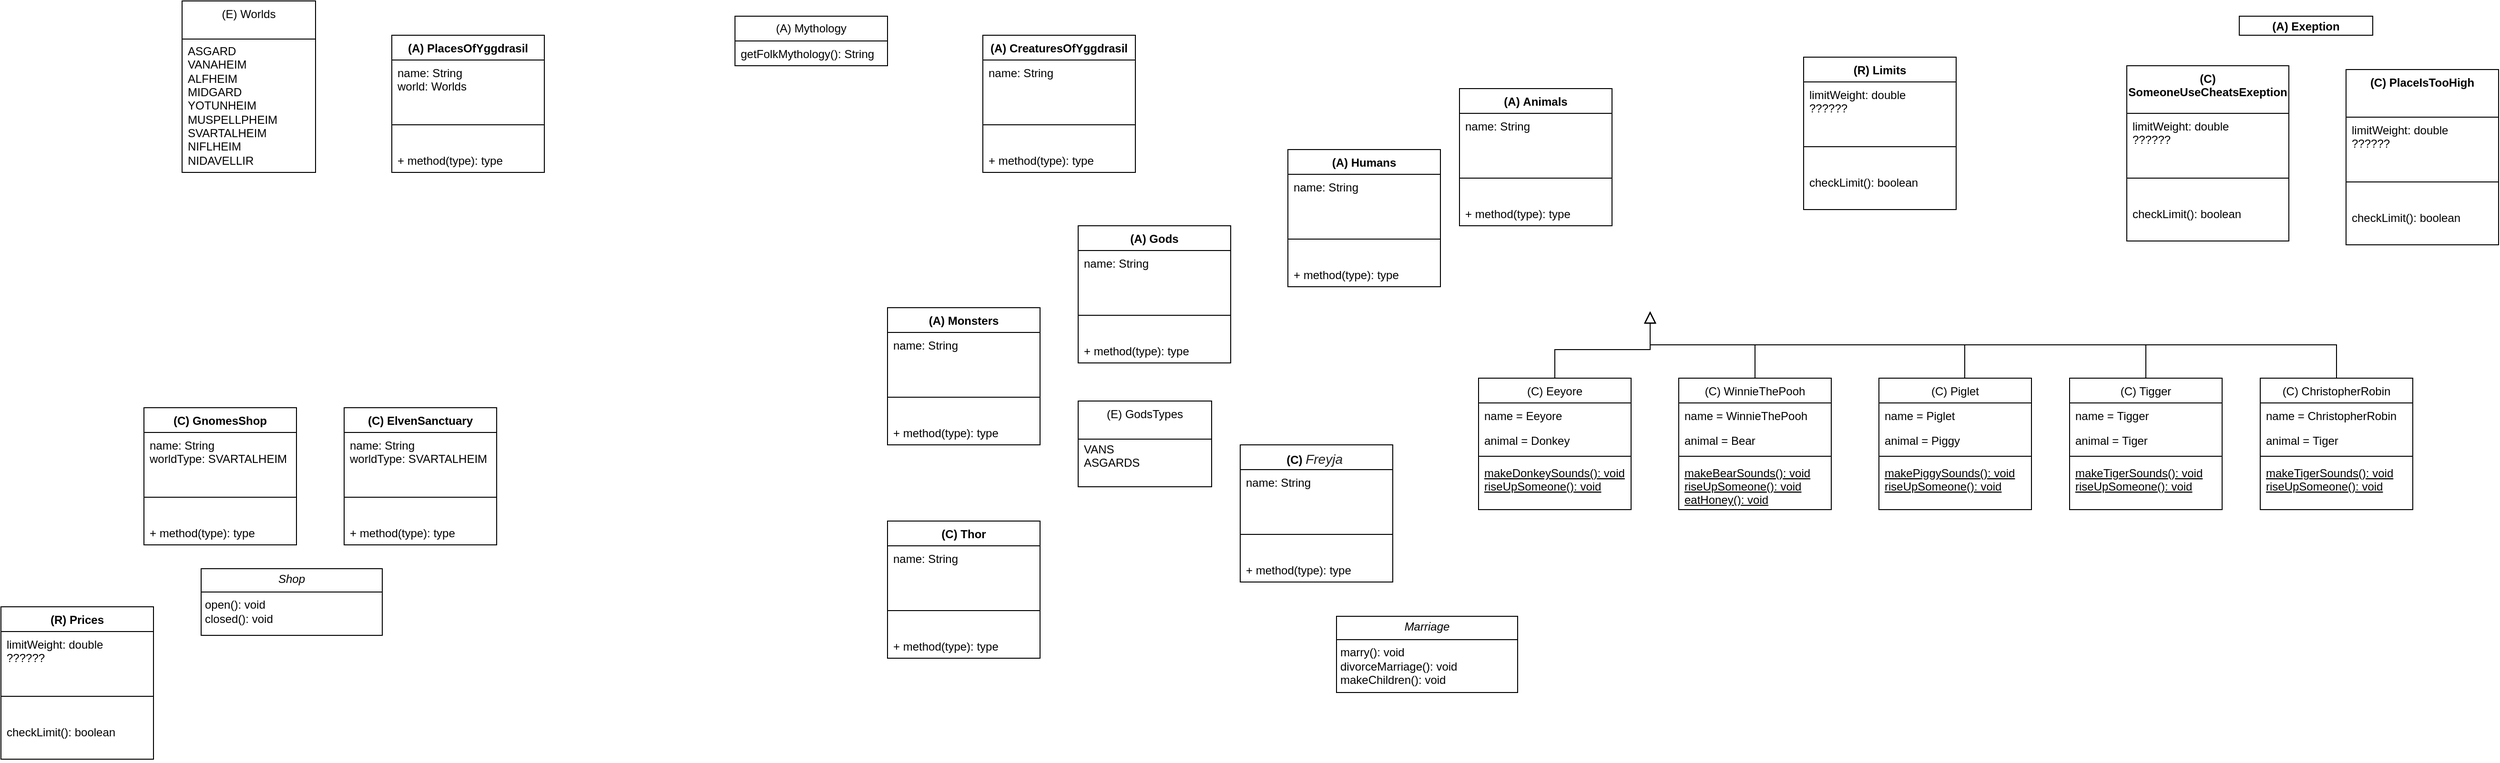 <mxfile version="24.8.6">
  <diagram id="C5RBs43oDa-KdzZeNtuy" name="Page-1">
    <mxGraphModel dx="1408" dy="355" grid="1" gridSize="10" guides="1" tooltips="1" connect="1" arrows="1" fold="1" page="1" pageScale="1" pageWidth="827" pageHeight="1169" math="0" shadow="0">
      <root>
        <mxCell id="WIyWlLk6GJQsqaUBKTNV-0" />
        <mxCell id="WIyWlLk6GJQsqaUBKTNV-1" parent="WIyWlLk6GJQsqaUBKTNV-0" />
        <mxCell id="PxisYRnI5uWTKZ2TiYRw-9" value="(А) Mythology" style="swimlane;fontStyle=0;childLayout=stackLayout;horizontal=1;startSize=26;fillColor=none;horizontalStack=0;resizeParent=1;resizeParentMax=0;resizeLast=0;collapsible=1;marginBottom=0;whiteSpace=wrap;html=1;" parent="WIyWlLk6GJQsqaUBKTNV-1" vertex="1">
          <mxGeometry x="420" y="30" width="160" height="52" as="geometry" />
        </mxCell>
        <mxCell id="PxisYRnI5uWTKZ2TiYRw-10" value="getFolkMythology(): String" style="text;strokeColor=none;fillColor=none;align=left;verticalAlign=top;spacingLeft=4;spacingRight=4;overflow=hidden;rotatable=0;points=[[0,0.5],[1,0.5]];portConstraint=eastwest;whiteSpace=wrap;html=1;" parent="PxisYRnI5uWTKZ2TiYRw-9" vertex="1">
          <mxGeometry y="26" width="160" height="26" as="geometry" />
        </mxCell>
        <mxCell id="PxisYRnI5uWTKZ2TiYRw-13" value="(А) PlacesOfYggdrasil" style="swimlane;fontStyle=1;align=center;verticalAlign=top;childLayout=stackLayout;horizontal=1;startSize=26;horizontalStack=0;resizeParent=1;resizeParentMax=0;resizeLast=0;collapsible=1;marginBottom=0;whiteSpace=wrap;html=1;" parent="WIyWlLk6GJQsqaUBKTNV-1" vertex="1">
          <mxGeometry x="60" y="50" width="160" height="144" as="geometry" />
        </mxCell>
        <mxCell id="PxisYRnI5uWTKZ2TiYRw-14" value="name: String&lt;div&gt;world: Worlds&lt;/div&gt;" style="text;strokeColor=none;fillColor=none;align=left;verticalAlign=top;spacingLeft=4;spacingRight=4;overflow=hidden;rotatable=0;points=[[0,0.5],[1,0.5]];portConstraint=eastwest;whiteSpace=wrap;html=1;" parent="PxisYRnI5uWTKZ2TiYRw-13" vertex="1">
          <mxGeometry y="26" width="160" height="44" as="geometry" />
        </mxCell>
        <mxCell id="PxisYRnI5uWTKZ2TiYRw-15" value="" style="line;strokeWidth=1;fillColor=none;align=left;verticalAlign=middle;spacingTop=-1;spacingLeft=3;spacingRight=3;rotatable=0;labelPosition=right;points=[];portConstraint=eastwest;strokeColor=inherit;" parent="PxisYRnI5uWTKZ2TiYRw-13" vertex="1">
          <mxGeometry y="70" width="160" height="48" as="geometry" />
        </mxCell>
        <mxCell id="PxisYRnI5uWTKZ2TiYRw-16" value="+ method(type): type" style="text;strokeColor=none;fillColor=none;align=left;verticalAlign=top;spacingLeft=4;spacingRight=4;overflow=hidden;rotatable=0;points=[[0,0.5],[1,0.5]];portConstraint=eastwest;whiteSpace=wrap;html=1;" parent="PxisYRnI5uWTKZ2TiYRw-13" vertex="1">
          <mxGeometry y="118" width="160" height="26" as="geometry" />
        </mxCell>
        <mxCell id="PxisYRnI5uWTKZ2TiYRw-17" value="(А) CreaturesOfYggdrasil" style="swimlane;fontStyle=1;align=center;verticalAlign=top;childLayout=stackLayout;horizontal=1;startSize=26;horizontalStack=0;resizeParent=1;resizeParentMax=0;resizeLast=0;collapsible=1;marginBottom=0;whiteSpace=wrap;html=1;" parent="WIyWlLk6GJQsqaUBKTNV-1" vertex="1">
          <mxGeometry x="680" y="50" width="160" height="144" as="geometry" />
        </mxCell>
        <mxCell id="PxisYRnI5uWTKZ2TiYRw-18" value="name: String&lt;div&gt;&lt;br&gt;&lt;/div&gt;" style="text;strokeColor=none;fillColor=none;align=left;verticalAlign=top;spacingLeft=4;spacingRight=4;overflow=hidden;rotatable=0;points=[[0,0.5],[1,0.5]];portConstraint=eastwest;whiteSpace=wrap;html=1;" parent="PxisYRnI5uWTKZ2TiYRw-17" vertex="1">
          <mxGeometry y="26" width="160" height="44" as="geometry" />
        </mxCell>
        <mxCell id="PxisYRnI5uWTKZ2TiYRw-19" value="" style="line;strokeWidth=1;fillColor=none;align=left;verticalAlign=middle;spacingTop=-1;spacingLeft=3;spacingRight=3;rotatable=0;labelPosition=right;points=[];portConstraint=eastwest;strokeColor=inherit;" parent="PxisYRnI5uWTKZ2TiYRw-17" vertex="1">
          <mxGeometry y="70" width="160" height="48" as="geometry" />
        </mxCell>
        <mxCell id="PxisYRnI5uWTKZ2TiYRw-20" value="+ method(type): type" style="text;strokeColor=none;fillColor=none;align=left;verticalAlign=top;spacingLeft=4;spacingRight=4;overflow=hidden;rotatable=0;points=[[0,0.5],[1,0.5]];portConstraint=eastwest;whiteSpace=wrap;html=1;" parent="PxisYRnI5uWTKZ2TiYRw-17" vertex="1">
          <mxGeometry y="118" width="160" height="26" as="geometry" />
        </mxCell>
        <mxCell id="PxisYRnI5uWTKZ2TiYRw-21" value="(А) Humans" style="swimlane;fontStyle=1;align=center;verticalAlign=top;childLayout=stackLayout;horizontal=1;startSize=26;horizontalStack=0;resizeParent=1;resizeParentMax=0;resizeLast=0;collapsible=1;marginBottom=0;whiteSpace=wrap;html=1;" parent="WIyWlLk6GJQsqaUBKTNV-1" vertex="1">
          <mxGeometry x="1000" y="170" width="160" height="144" as="geometry" />
        </mxCell>
        <mxCell id="PxisYRnI5uWTKZ2TiYRw-22" value="name: String&lt;div&gt;&lt;br&gt;&lt;/div&gt;" style="text;strokeColor=none;fillColor=none;align=left;verticalAlign=top;spacingLeft=4;spacingRight=4;overflow=hidden;rotatable=0;points=[[0,0.5],[1,0.5]];portConstraint=eastwest;whiteSpace=wrap;html=1;" parent="PxisYRnI5uWTKZ2TiYRw-21" vertex="1">
          <mxGeometry y="26" width="160" height="44" as="geometry" />
        </mxCell>
        <mxCell id="PxisYRnI5uWTKZ2TiYRw-23" value="" style="line;strokeWidth=1;fillColor=none;align=left;verticalAlign=middle;spacingTop=-1;spacingLeft=3;spacingRight=3;rotatable=0;labelPosition=right;points=[];portConstraint=eastwest;strokeColor=inherit;" parent="PxisYRnI5uWTKZ2TiYRw-21" vertex="1">
          <mxGeometry y="70" width="160" height="48" as="geometry" />
        </mxCell>
        <mxCell id="PxisYRnI5uWTKZ2TiYRw-24" value="+ method(type): type" style="text;strokeColor=none;fillColor=none;align=left;verticalAlign=top;spacingLeft=4;spacingRight=4;overflow=hidden;rotatable=0;points=[[0,0.5],[1,0.5]];portConstraint=eastwest;whiteSpace=wrap;html=1;" parent="PxisYRnI5uWTKZ2TiYRw-21" vertex="1">
          <mxGeometry y="118" width="160" height="26" as="geometry" />
        </mxCell>
        <mxCell id="PxisYRnI5uWTKZ2TiYRw-25" value="(А) Gods" style="swimlane;fontStyle=1;align=center;verticalAlign=top;childLayout=stackLayout;horizontal=1;startSize=26;horizontalStack=0;resizeParent=1;resizeParentMax=0;resizeLast=0;collapsible=1;marginBottom=0;whiteSpace=wrap;html=1;" parent="WIyWlLk6GJQsqaUBKTNV-1" vertex="1">
          <mxGeometry x="780" y="250" width="160" height="144" as="geometry" />
        </mxCell>
        <mxCell id="PxisYRnI5uWTKZ2TiYRw-26" value="name: String&lt;div&gt;&lt;br&gt;&lt;/div&gt;" style="text;strokeColor=none;fillColor=none;align=left;verticalAlign=top;spacingLeft=4;spacingRight=4;overflow=hidden;rotatable=0;points=[[0,0.5],[1,0.5]];portConstraint=eastwest;whiteSpace=wrap;html=1;" parent="PxisYRnI5uWTKZ2TiYRw-25" vertex="1">
          <mxGeometry y="26" width="160" height="44" as="geometry" />
        </mxCell>
        <mxCell id="PxisYRnI5uWTKZ2TiYRw-27" value="" style="line;strokeWidth=1;fillColor=none;align=left;verticalAlign=middle;spacingTop=-1;spacingLeft=3;spacingRight=3;rotatable=0;labelPosition=right;points=[];portConstraint=eastwest;strokeColor=inherit;" parent="PxisYRnI5uWTKZ2TiYRw-25" vertex="1">
          <mxGeometry y="70" width="160" height="48" as="geometry" />
        </mxCell>
        <mxCell id="PxisYRnI5uWTKZ2TiYRw-28" value="+ method(type): type" style="text;strokeColor=none;fillColor=none;align=left;verticalAlign=top;spacingLeft=4;spacingRight=4;overflow=hidden;rotatable=0;points=[[0,0.5],[1,0.5]];portConstraint=eastwest;whiteSpace=wrap;html=1;" parent="PxisYRnI5uWTKZ2TiYRw-25" vertex="1">
          <mxGeometry y="118" width="160" height="26" as="geometry" />
        </mxCell>
        <mxCell id="PxisYRnI5uWTKZ2TiYRw-29" value="(А) Monsters" style="swimlane;fontStyle=1;align=center;verticalAlign=top;childLayout=stackLayout;horizontal=1;startSize=26;horizontalStack=0;resizeParent=1;resizeParentMax=0;resizeLast=0;collapsible=1;marginBottom=0;whiteSpace=wrap;html=1;" parent="WIyWlLk6GJQsqaUBKTNV-1" vertex="1">
          <mxGeometry x="580" y="336" width="160" height="144" as="geometry" />
        </mxCell>
        <mxCell id="PxisYRnI5uWTKZ2TiYRw-30" value="name: String&lt;div&gt;&lt;br&gt;&lt;/div&gt;" style="text;strokeColor=none;fillColor=none;align=left;verticalAlign=top;spacingLeft=4;spacingRight=4;overflow=hidden;rotatable=0;points=[[0,0.5],[1,0.5]];portConstraint=eastwest;whiteSpace=wrap;html=1;" parent="PxisYRnI5uWTKZ2TiYRw-29" vertex="1">
          <mxGeometry y="26" width="160" height="44" as="geometry" />
        </mxCell>
        <mxCell id="PxisYRnI5uWTKZ2TiYRw-31" value="" style="line;strokeWidth=1;fillColor=none;align=left;verticalAlign=middle;spacingTop=-1;spacingLeft=3;spacingRight=3;rotatable=0;labelPosition=right;points=[];portConstraint=eastwest;strokeColor=inherit;" parent="PxisYRnI5uWTKZ2TiYRw-29" vertex="1">
          <mxGeometry y="70" width="160" height="48" as="geometry" />
        </mxCell>
        <mxCell id="PxisYRnI5uWTKZ2TiYRw-32" value="+ method(type): type" style="text;strokeColor=none;fillColor=none;align=left;verticalAlign=top;spacingLeft=4;spacingRight=4;overflow=hidden;rotatable=0;points=[[0,0.5],[1,0.5]];portConstraint=eastwest;whiteSpace=wrap;html=1;" parent="PxisYRnI5uWTKZ2TiYRw-29" vertex="1">
          <mxGeometry y="118" width="160" height="26" as="geometry" />
        </mxCell>
        <mxCell id="PxisYRnI5uWTKZ2TiYRw-38" value="(C) Eeyore" style="swimlane;fontStyle=0;align=center;verticalAlign=top;childLayout=stackLayout;horizontal=1;startSize=26;horizontalStack=0;resizeParent=1;resizeLast=0;collapsible=1;marginBottom=0;rounded=0;shadow=0;strokeWidth=1;" parent="WIyWlLk6GJQsqaUBKTNV-1" vertex="1">
          <mxGeometry x="1200" y="410" width="160" height="138" as="geometry">
            <mxRectangle x="130" y="380" width="160" height="26" as="alternateBounds" />
          </mxGeometry>
        </mxCell>
        <mxCell id="PxisYRnI5uWTKZ2TiYRw-39" value="name = Eeyore" style="text;align=left;verticalAlign=top;spacingLeft=4;spacingRight=4;overflow=hidden;rotatable=0;points=[[0,0.5],[1,0.5]];portConstraint=eastwest;" parent="PxisYRnI5uWTKZ2TiYRw-38" vertex="1">
          <mxGeometry y="26" width="160" height="26" as="geometry" />
        </mxCell>
        <mxCell id="PxisYRnI5uWTKZ2TiYRw-40" value="animal = Donkey" style="text;align=left;verticalAlign=top;spacingLeft=4;spacingRight=4;overflow=hidden;rotatable=0;points=[[0,0.5],[1,0.5]];portConstraint=eastwest;rounded=0;shadow=0;html=0;" parent="PxisYRnI5uWTKZ2TiYRw-38" vertex="1">
          <mxGeometry y="52" width="160" height="26" as="geometry" />
        </mxCell>
        <mxCell id="PxisYRnI5uWTKZ2TiYRw-41" value="" style="line;html=1;strokeWidth=1;align=left;verticalAlign=middle;spacingTop=-1;spacingLeft=3;spacingRight=3;rotatable=0;labelPosition=right;points=[];portConstraint=eastwest;" parent="PxisYRnI5uWTKZ2TiYRw-38" vertex="1">
          <mxGeometry y="78" width="160" height="8" as="geometry" />
        </mxCell>
        <mxCell id="PxisYRnI5uWTKZ2TiYRw-42" value="makeDonkeySounds(): void&#xa;riseUpSomeone(): void" style="text;align=left;verticalAlign=top;spacingLeft=4;spacingRight=4;overflow=hidden;rotatable=0;points=[[0,0.5],[1,0.5]];portConstraint=eastwest;fontStyle=4" parent="PxisYRnI5uWTKZ2TiYRw-38" vertex="1">
          <mxGeometry y="86" width="160" height="44" as="geometry" />
        </mxCell>
        <mxCell id="PxisYRnI5uWTKZ2TiYRw-43" value="" style="endArrow=block;endSize=10;endFill=0;shadow=0;strokeWidth=1;rounded=0;curved=0;edgeStyle=elbowEdgeStyle;elbow=vertical;" parent="WIyWlLk6GJQsqaUBKTNV-1" source="PxisYRnI5uWTKZ2TiYRw-38" edge="1">
          <mxGeometry width="160" relative="1" as="geometry">
            <mxPoint x="1280" y="253" as="sourcePoint" />
            <mxPoint x="1380" y="340" as="targetPoint" />
            <Array as="points">
              <mxPoint x="1280" y="380" />
            </Array>
          </mxGeometry>
        </mxCell>
        <mxCell id="PxisYRnI5uWTKZ2TiYRw-44" value="" style="endArrow=block;endSize=10;endFill=0;shadow=0;strokeWidth=1;rounded=0;curved=0;edgeStyle=elbowEdgeStyle;elbow=vertical;" parent="WIyWlLk6GJQsqaUBKTNV-1" edge="1">
          <mxGeometry width="160" relative="1" as="geometry">
            <mxPoint x="1490" y="410" as="sourcePoint" />
            <mxPoint x="1380" y="340" as="targetPoint" />
            <Array as="points">
              <mxPoint x="1550" y="375" />
            </Array>
          </mxGeometry>
        </mxCell>
        <mxCell id="PxisYRnI5uWTKZ2TiYRw-45" value="(C) WinnieThePooh" style="swimlane;fontStyle=0;align=center;verticalAlign=top;childLayout=stackLayout;horizontal=1;startSize=26;horizontalStack=0;resizeParent=1;resizeLast=0;collapsible=1;marginBottom=0;rounded=0;shadow=0;strokeWidth=1;" parent="WIyWlLk6GJQsqaUBKTNV-1" vertex="1">
          <mxGeometry x="1410" y="410" width="160" height="138" as="geometry">
            <mxRectangle x="130" y="380" width="160" height="26" as="alternateBounds" />
          </mxGeometry>
        </mxCell>
        <mxCell id="PxisYRnI5uWTKZ2TiYRw-46" value="name = WinnieThePooh" style="text;align=left;verticalAlign=top;spacingLeft=4;spacingRight=4;overflow=hidden;rotatable=0;points=[[0,0.5],[1,0.5]];portConstraint=eastwest;" parent="PxisYRnI5uWTKZ2TiYRw-45" vertex="1">
          <mxGeometry y="26" width="160" height="26" as="geometry" />
        </mxCell>
        <mxCell id="PxisYRnI5uWTKZ2TiYRw-47" value="animal = Bear" style="text;align=left;verticalAlign=top;spacingLeft=4;spacingRight=4;overflow=hidden;rotatable=0;points=[[0,0.5],[1,0.5]];portConstraint=eastwest;rounded=0;shadow=0;html=0;" parent="PxisYRnI5uWTKZ2TiYRw-45" vertex="1">
          <mxGeometry y="52" width="160" height="26" as="geometry" />
        </mxCell>
        <mxCell id="PxisYRnI5uWTKZ2TiYRw-48" value="" style="line;html=1;strokeWidth=1;align=left;verticalAlign=middle;spacingTop=-1;spacingLeft=3;spacingRight=3;rotatable=0;labelPosition=right;points=[];portConstraint=eastwest;" parent="PxisYRnI5uWTKZ2TiYRw-45" vertex="1">
          <mxGeometry y="78" width="160" height="8" as="geometry" />
        </mxCell>
        <mxCell id="PxisYRnI5uWTKZ2TiYRw-49" value="makeBearSounds(): void&#xa;riseUpSomeone(): void&#xa;eatHoney(): void" style="text;align=left;verticalAlign=top;spacingLeft=4;spacingRight=4;overflow=hidden;rotatable=0;points=[[0,0.5],[1,0.5]];portConstraint=eastwest;fontStyle=4" parent="PxisYRnI5uWTKZ2TiYRw-45" vertex="1">
          <mxGeometry y="86" width="160" height="44" as="geometry" />
        </mxCell>
        <mxCell id="PxisYRnI5uWTKZ2TiYRw-50" value="(C) Piglet" style="swimlane;fontStyle=0;align=center;verticalAlign=top;childLayout=stackLayout;horizontal=1;startSize=26;horizontalStack=0;resizeParent=1;resizeLast=0;collapsible=1;marginBottom=0;rounded=0;shadow=0;strokeWidth=1;" parent="WIyWlLk6GJQsqaUBKTNV-1" vertex="1">
          <mxGeometry x="1620" y="410" width="160" height="138" as="geometry">
            <mxRectangle x="130" y="380" width="160" height="26" as="alternateBounds" />
          </mxGeometry>
        </mxCell>
        <mxCell id="PxisYRnI5uWTKZ2TiYRw-51" value="name = Piglet" style="text;align=left;verticalAlign=top;spacingLeft=4;spacingRight=4;overflow=hidden;rotatable=0;points=[[0,0.5],[1,0.5]];portConstraint=eastwest;" parent="PxisYRnI5uWTKZ2TiYRw-50" vertex="1">
          <mxGeometry y="26" width="160" height="26" as="geometry" />
        </mxCell>
        <mxCell id="PxisYRnI5uWTKZ2TiYRw-52" value="animal = Piggy" style="text;align=left;verticalAlign=top;spacingLeft=4;spacingRight=4;overflow=hidden;rotatable=0;points=[[0,0.5],[1,0.5]];portConstraint=eastwest;rounded=0;shadow=0;html=0;" parent="PxisYRnI5uWTKZ2TiYRw-50" vertex="1">
          <mxGeometry y="52" width="160" height="26" as="geometry" />
        </mxCell>
        <mxCell id="PxisYRnI5uWTKZ2TiYRw-53" value="" style="line;html=1;strokeWidth=1;align=left;verticalAlign=middle;spacingTop=-1;spacingLeft=3;spacingRight=3;rotatable=0;labelPosition=right;points=[];portConstraint=eastwest;" parent="PxisYRnI5uWTKZ2TiYRw-50" vertex="1">
          <mxGeometry y="78" width="160" height="8" as="geometry" />
        </mxCell>
        <mxCell id="PxisYRnI5uWTKZ2TiYRw-54" value="makePiggySounds(): void&#xa;riseUpSomeone(): void&#xa;" style="text;align=left;verticalAlign=top;spacingLeft=4;spacingRight=4;overflow=hidden;rotatable=0;points=[[0,0.5],[1,0.5]];portConstraint=eastwest;fontStyle=4" parent="PxisYRnI5uWTKZ2TiYRw-50" vertex="1">
          <mxGeometry y="86" width="160" height="44" as="geometry" />
        </mxCell>
        <mxCell id="PxisYRnI5uWTKZ2TiYRw-55" value="" style="endArrow=block;endSize=10;endFill=0;shadow=0;strokeWidth=1;rounded=0;curved=0;edgeStyle=elbowEdgeStyle;elbow=vertical;" parent="WIyWlLk6GJQsqaUBKTNV-1" edge="1">
          <mxGeometry width="160" relative="1" as="geometry">
            <mxPoint x="1710" y="410" as="sourcePoint" />
            <mxPoint x="1380" y="340" as="targetPoint" />
            <Array as="points">
              <mxPoint x="1480" y="375" />
            </Array>
          </mxGeometry>
        </mxCell>
        <mxCell id="PxisYRnI5uWTKZ2TiYRw-56" value="(C) Tigger" style="swimlane;fontStyle=0;align=center;verticalAlign=top;childLayout=stackLayout;horizontal=1;startSize=26;horizontalStack=0;resizeParent=1;resizeLast=0;collapsible=1;marginBottom=0;rounded=0;shadow=0;strokeWidth=1;" parent="WIyWlLk6GJQsqaUBKTNV-1" vertex="1">
          <mxGeometry x="1820" y="410" width="160" height="138" as="geometry">
            <mxRectangle x="130" y="380" width="160" height="26" as="alternateBounds" />
          </mxGeometry>
        </mxCell>
        <mxCell id="PxisYRnI5uWTKZ2TiYRw-57" value="name = Tigger" style="text;align=left;verticalAlign=top;spacingLeft=4;spacingRight=4;overflow=hidden;rotatable=0;points=[[0,0.5],[1,0.5]];portConstraint=eastwest;" parent="PxisYRnI5uWTKZ2TiYRw-56" vertex="1">
          <mxGeometry y="26" width="160" height="26" as="geometry" />
        </mxCell>
        <mxCell id="PxisYRnI5uWTKZ2TiYRw-58" value="animal = Tiger" style="text;align=left;verticalAlign=top;spacingLeft=4;spacingRight=4;overflow=hidden;rotatable=0;points=[[0,0.5],[1,0.5]];portConstraint=eastwest;rounded=0;shadow=0;html=0;" parent="PxisYRnI5uWTKZ2TiYRw-56" vertex="1">
          <mxGeometry y="52" width="160" height="26" as="geometry" />
        </mxCell>
        <mxCell id="PxisYRnI5uWTKZ2TiYRw-59" value="" style="line;html=1;strokeWidth=1;align=left;verticalAlign=middle;spacingTop=-1;spacingLeft=3;spacingRight=3;rotatable=0;labelPosition=right;points=[];portConstraint=eastwest;" parent="PxisYRnI5uWTKZ2TiYRw-56" vertex="1">
          <mxGeometry y="78" width="160" height="8" as="geometry" />
        </mxCell>
        <mxCell id="PxisYRnI5uWTKZ2TiYRw-60" value="makeTigerSounds(): void&#xa;riseUpSomeone(): void&#xa;" style="text;align=left;verticalAlign=top;spacingLeft=4;spacingRight=4;overflow=hidden;rotatable=0;points=[[0,0.5],[1,0.5]];portConstraint=eastwest;fontStyle=4" parent="PxisYRnI5uWTKZ2TiYRw-56" vertex="1">
          <mxGeometry y="86" width="160" height="44" as="geometry" />
        </mxCell>
        <mxCell id="PxisYRnI5uWTKZ2TiYRw-61" value="" style="endArrow=block;endSize=10;endFill=0;shadow=0;strokeWidth=1;rounded=0;curved=0;edgeStyle=elbowEdgeStyle;elbow=vertical;" parent="WIyWlLk6GJQsqaUBKTNV-1" edge="1">
          <mxGeometry width="160" relative="1" as="geometry">
            <mxPoint x="1900" y="410" as="sourcePoint" />
            <mxPoint x="1380" y="340" as="targetPoint" />
            <Array as="points">
              <mxPoint x="1670" y="375" />
            </Array>
          </mxGeometry>
        </mxCell>
        <mxCell id="PxisYRnI5uWTKZ2TiYRw-62" value="(C) ChristopherRobin" style="swimlane;fontStyle=0;align=center;verticalAlign=top;childLayout=stackLayout;horizontal=1;startSize=26;horizontalStack=0;resizeParent=1;resizeLast=0;collapsible=1;marginBottom=0;rounded=0;shadow=0;strokeWidth=1;" parent="WIyWlLk6GJQsqaUBKTNV-1" vertex="1">
          <mxGeometry x="2020" y="410" width="160" height="138" as="geometry">
            <mxRectangle x="130" y="380" width="160" height="26" as="alternateBounds" />
          </mxGeometry>
        </mxCell>
        <mxCell id="PxisYRnI5uWTKZ2TiYRw-63" value="name = ChristopherRobin" style="text;align=left;verticalAlign=top;spacingLeft=4;spacingRight=4;overflow=hidden;rotatable=0;points=[[0,0.5],[1,0.5]];portConstraint=eastwest;" parent="PxisYRnI5uWTKZ2TiYRw-62" vertex="1">
          <mxGeometry y="26" width="160" height="26" as="geometry" />
        </mxCell>
        <mxCell id="PxisYRnI5uWTKZ2TiYRw-64" value="animal = Tiger" style="text;align=left;verticalAlign=top;spacingLeft=4;spacingRight=4;overflow=hidden;rotatable=0;points=[[0,0.5],[1,0.5]];portConstraint=eastwest;rounded=0;shadow=0;html=0;" parent="PxisYRnI5uWTKZ2TiYRw-62" vertex="1">
          <mxGeometry y="52" width="160" height="26" as="geometry" />
        </mxCell>
        <mxCell id="PxisYRnI5uWTKZ2TiYRw-65" value="" style="line;html=1;strokeWidth=1;align=left;verticalAlign=middle;spacingTop=-1;spacingLeft=3;spacingRight=3;rotatable=0;labelPosition=right;points=[];portConstraint=eastwest;" parent="PxisYRnI5uWTKZ2TiYRw-62" vertex="1">
          <mxGeometry y="78" width="160" height="8" as="geometry" />
        </mxCell>
        <mxCell id="PxisYRnI5uWTKZ2TiYRw-66" value="makeTigerSounds(): void&#xa;riseUpSomeone(): void&#xa;" style="text;align=left;verticalAlign=top;spacingLeft=4;spacingRight=4;overflow=hidden;rotatable=0;points=[[0,0.5],[1,0.5]];portConstraint=eastwest;fontStyle=4" parent="PxisYRnI5uWTKZ2TiYRw-62" vertex="1">
          <mxGeometry y="86" width="160" height="44" as="geometry" />
        </mxCell>
        <mxCell id="PxisYRnI5uWTKZ2TiYRw-67" value="" style="endArrow=block;endSize=10;endFill=0;shadow=0;strokeWidth=1;rounded=0;curved=0;edgeStyle=elbowEdgeStyle;elbow=vertical;" parent="WIyWlLk6GJQsqaUBKTNV-1" edge="1">
          <mxGeometry width="160" relative="1" as="geometry">
            <mxPoint x="2100" y="410" as="sourcePoint" />
            <mxPoint x="1380" y="340" as="targetPoint" />
            <Array as="points">
              <mxPoint x="1870" y="375" />
            </Array>
          </mxGeometry>
        </mxCell>
        <mxCell id="PxisYRnI5uWTKZ2TiYRw-70" value="(E) Worlds" style="swimlane;fontStyle=0;align=center;verticalAlign=top;childLayout=stackLayout;horizontal=1;startSize=40;horizontalStack=0;resizeParent=1;resizeParentMax=0;resizeLast=0;collapsible=0;marginBottom=0;html=1;whiteSpace=wrap;" parent="WIyWlLk6GJQsqaUBKTNV-1" vertex="1">
          <mxGeometry x="-160" y="14" width="140" height="180" as="geometry" />
        </mxCell>
        <mxCell id="PxisYRnI5uWTKZ2TiYRw-71" value="ASGARD&lt;div&gt;VANAHEIM&lt;/div&gt;&lt;div&gt;ALFHEIM&lt;/div&gt;&lt;div&gt;MIDGARD&lt;/div&gt;&lt;div&gt;YOTUNHEIM&lt;/div&gt;&lt;div&gt;MUSPELLPHEIM&lt;/div&gt;&lt;div&gt;SVARTALHEIM&lt;/div&gt;&lt;div&gt;NIFLHEIM&lt;/div&gt;&lt;div&gt;NIDAVELLIR&lt;/div&gt;" style="text;html=1;strokeColor=none;fillColor=none;align=left;verticalAlign=middle;spacingLeft=4;spacingRight=4;overflow=hidden;rotatable=0;points=[[0,0.5],[1,0.5]];portConstraint=eastwest;whiteSpace=wrap;" parent="PxisYRnI5uWTKZ2TiYRw-70" vertex="1">
          <mxGeometry y="40" width="140" height="140" as="geometry" />
        </mxCell>
        <mxCell id="-cWVHxlM2KuF4A_uFvp1-0" value="(С) GnomesShop" style="swimlane;fontStyle=1;align=center;verticalAlign=top;childLayout=stackLayout;horizontal=1;startSize=26;horizontalStack=0;resizeParent=1;resizeParentMax=0;resizeLast=0;collapsible=1;marginBottom=0;whiteSpace=wrap;html=1;" vertex="1" parent="WIyWlLk6GJQsqaUBKTNV-1">
          <mxGeometry x="-200" y="441" width="160" height="144" as="geometry" />
        </mxCell>
        <mxCell id="-cWVHxlM2KuF4A_uFvp1-1" value="name: String&lt;div&gt;worldType: SVARTALHEIM&lt;/div&gt;" style="text;strokeColor=none;fillColor=none;align=left;verticalAlign=top;spacingLeft=4;spacingRight=4;overflow=hidden;rotatable=0;points=[[0,0.5],[1,0.5]];portConstraint=eastwest;whiteSpace=wrap;html=1;" vertex="1" parent="-cWVHxlM2KuF4A_uFvp1-0">
          <mxGeometry y="26" width="160" height="44" as="geometry" />
        </mxCell>
        <mxCell id="-cWVHxlM2KuF4A_uFvp1-2" value="" style="line;strokeWidth=1;fillColor=none;align=left;verticalAlign=middle;spacingTop=-1;spacingLeft=3;spacingRight=3;rotatable=0;labelPosition=right;points=[];portConstraint=eastwest;strokeColor=inherit;" vertex="1" parent="-cWVHxlM2KuF4A_uFvp1-0">
          <mxGeometry y="70" width="160" height="48" as="geometry" />
        </mxCell>
        <mxCell id="-cWVHxlM2KuF4A_uFvp1-3" value="+ method(type): type" style="text;strokeColor=none;fillColor=none;align=left;verticalAlign=top;spacingLeft=4;spacingRight=4;overflow=hidden;rotatable=0;points=[[0,0.5],[1,0.5]];portConstraint=eastwest;whiteSpace=wrap;html=1;" vertex="1" parent="-cWVHxlM2KuF4A_uFvp1-0">
          <mxGeometry y="118" width="160" height="26" as="geometry" />
        </mxCell>
        <mxCell id="-cWVHxlM2KuF4A_uFvp1-4" value="(С) ElvenSanctuary" style="swimlane;fontStyle=1;align=center;verticalAlign=top;childLayout=stackLayout;horizontal=1;startSize=26;horizontalStack=0;resizeParent=1;resizeParentMax=0;resizeLast=0;collapsible=1;marginBottom=0;whiteSpace=wrap;html=1;" vertex="1" parent="WIyWlLk6GJQsqaUBKTNV-1">
          <mxGeometry x="10" y="441" width="160" height="144" as="geometry" />
        </mxCell>
        <mxCell id="-cWVHxlM2KuF4A_uFvp1-5" value="name: String&lt;div&gt;worldType: SVARTALHEIM&lt;/div&gt;" style="text;strokeColor=none;fillColor=none;align=left;verticalAlign=top;spacingLeft=4;spacingRight=4;overflow=hidden;rotatable=0;points=[[0,0.5],[1,0.5]];portConstraint=eastwest;whiteSpace=wrap;html=1;" vertex="1" parent="-cWVHxlM2KuF4A_uFvp1-4">
          <mxGeometry y="26" width="160" height="44" as="geometry" />
        </mxCell>
        <mxCell id="-cWVHxlM2KuF4A_uFvp1-6" value="" style="line;strokeWidth=1;fillColor=none;align=left;verticalAlign=middle;spacingTop=-1;spacingLeft=3;spacingRight=3;rotatable=0;labelPosition=right;points=[];portConstraint=eastwest;strokeColor=inherit;" vertex="1" parent="-cWVHxlM2KuF4A_uFvp1-4">
          <mxGeometry y="70" width="160" height="48" as="geometry" />
        </mxCell>
        <mxCell id="-cWVHxlM2KuF4A_uFvp1-7" value="+ method(type): type" style="text;strokeColor=none;fillColor=none;align=left;verticalAlign=top;spacingLeft=4;spacingRight=4;overflow=hidden;rotatable=0;points=[[0,0.5],[1,0.5]];portConstraint=eastwest;whiteSpace=wrap;html=1;" vertex="1" parent="-cWVHxlM2KuF4A_uFvp1-4">
          <mxGeometry y="118" width="160" height="26" as="geometry" />
        </mxCell>
        <mxCell id="-cWVHxlM2KuF4A_uFvp1-8" value="(C) Thor" style="swimlane;fontStyle=1;align=center;verticalAlign=top;childLayout=stackLayout;horizontal=1;startSize=26;horizontalStack=0;resizeParent=1;resizeParentMax=0;resizeLast=0;collapsible=1;marginBottom=0;whiteSpace=wrap;html=1;" vertex="1" parent="WIyWlLk6GJQsqaUBKTNV-1">
          <mxGeometry x="580" y="560" width="160" height="144" as="geometry" />
        </mxCell>
        <mxCell id="-cWVHxlM2KuF4A_uFvp1-9" value="name: String&lt;div&gt;&lt;br&gt;&lt;/div&gt;" style="text;strokeColor=none;fillColor=none;align=left;verticalAlign=top;spacingLeft=4;spacingRight=4;overflow=hidden;rotatable=0;points=[[0,0.5],[1,0.5]];portConstraint=eastwest;whiteSpace=wrap;html=1;" vertex="1" parent="-cWVHxlM2KuF4A_uFvp1-8">
          <mxGeometry y="26" width="160" height="44" as="geometry" />
        </mxCell>
        <mxCell id="-cWVHxlM2KuF4A_uFvp1-10" value="" style="line;strokeWidth=1;fillColor=none;align=left;verticalAlign=middle;spacingTop=-1;spacingLeft=3;spacingRight=3;rotatable=0;labelPosition=right;points=[];portConstraint=eastwest;strokeColor=inherit;" vertex="1" parent="-cWVHxlM2KuF4A_uFvp1-8">
          <mxGeometry y="70" width="160" height="48" as="geometry" />
        </mxCell>
        <mxCell id="-cWVHxlM2KuF4A_uFvp1-11" value="+ method(type): type" style="text;strokeColor=none;fillColor=none;align=left;verticalAlign=top;spacingLeft=4;spacingRight=4;overflow=hidden;rotatable=0;points=[[0,0.5],[1,0.5]];portConstraint=eastwest;whiteSpace=wrap;html=1;" vertex="1" parent="-cWVHxlM2KuF4A_uFvp1-8">
          <mxGeometry y="118" width="160" height="26" as="geometry" />
        </mxCell>
        <mxCell id="-cWVHxlM2KuF4A_uFvp1-12" value="(C)&amp;nbsp;&lt;span style=&quot;color: rgb(32, 33, 34); font-family: sans-serif; font-size: 14px; font-weight: 400; text-align: start; background-color: rgb(255, 255, 255); font-style: italic;&quot; lang=&quot;non&quot;&gt;Freyja&lt;/span&gt;&lt;span style=&quot;color: rgb(32, 33, 34); font-family: sans-serif; font-size: 14px; font-weight: 400; text-align: start; background-color: rgb(255, 255, 255);&quot;&gt;&amp;nbsp;&lt;/span&gt;" style="swimlane;fontStyle=1;align=center;verticalAlign=top;childLayout=stackLayout;horizontal=1;startSize=26;horizontalStack=0;resizeParent=1;resizeParentMax=0;resizeLast=0;collapsible=1;marginBottom=0;whiteSpace=wrap;html=1;" vertex="1" parent="WIyWlLk6GJQsqaUBKTNV-1">
          <mxGeometry x="950" y="480" width="160" height="144" as="geometry" />
        </mxCell>
        <mxCell id="-cWVHxlM2KuF4A_uFvp1-13" value="name: String&lt;div&gt;&lt;br&gt;&lt;/div&gt;" style="text;strokeColor=none;fillColor=none;align=left;verticalAlign=top;spacingLeft=4;spacingRight=4;overflow=hidden;rotatable=0;points=[[0,0.5],[1,0.5]];portConstraint=eastwest;whiteSpace=wrap;html=1;" vertex="1" parent="-cWVHxlM2KuF4A_uFvp1-12">
          <mxGeometry y="26" width="160" height="44" as="geometry" />
        </mxCell>
        <mxCell id="-cWVHxlM2KuF4A_uFvp1-14" value="" style="line;strokeWidth=1;fillColor=none;align=left;verticalAlign=middle;spacingTop=-1;spacingLeft=3;spacingRight=3;rotatable=0;labelPosition=right;points=[];portConstraint=eastwest;strokeColor=inherit;" vertex="1" parent="-cWVHxlM2KuF4A_uFvp1-12">
          <mxGeometry y="70" width="160" height="48" as="geometry" />
        </mxCell>
        <mxCell id="-cWVHxlM2KuF4A_uFvp1-15" value="+ method(type): type" style="text;strokeColor=none;fillColor=none;align=left;verticalAlign=top;spacingLeft=4;spacingRight=4;overflow=hidden;rotatable=0;points=[[0,0.5],[1,0.5]];portConstraint=eastwest;whiteSpace=wrap;html=1;" vertex="1" parent="-cWVHxlM2KuF4A_uFvp1-12">
          <mxGeometry y="118" width="160" height="26" as="geometry" />
        </mxCell>
        <mxCell id="-cWVHxlM2KuF4A_uFvp1-17" value="&lt;p style=&quot;margin:0px;margin-top:4px;text-align:center;&quot;&gt;&lt;i&gt;Marriage&lt;/i&gt;&lt;/p&gt;&lt;hr size=&quot;1&quot; style=&quot;border-style:solid;&quot;&gt;&lt;p style=&quot;margin:0px;margin-left:4px;&quot;&gt;&lt;/p&gt;&lt;p style=&quot;margin:0px;margin-left:4px;&quot;&gt;marry(): void&lt;/p&gt;&lt;p style=&quot;margin:0px;margin-left:4px;&quot;&gt;divorceMarriage(): void&lt;/p&gt;&lt;p style=&quot;margin:0px;margin-left:4px;&quot;&gt;makeChildren(): void&lt;/p&gt;" style="verticalAlign=top;align=left;overflow=fill;html=1;whiteSpace=wrap;" vertex="1" parent="WIyWlLk6GJQsqaUBKTNV-1">
          <mxGeometry x="1051" y="660" width="190" height="80" as="geometry" />
        </mxCell>
        <mxCell id="-cWVHxlM2KuF4A_uFvp1-18" value="&lt;p style=&quot;margin:0px;margin-top:4px;text-align:center;&quot;&gt;&lt;i&gt;Shop&lt;/i&gt;&lt;/p&gt;&lt;hr size=&quot;1&quot; style=&quot;border-style:solid;&quot;&gt;&lt;p style=&quot;margin:0px;margin-left:4px;&quot;&gt;&lt;/p&gt;&lt;p style=&quot;margin:0px;margin-left:4px;&quot;&gt;open(): void&lt;/p&gt;&lt;p style=&quot;margin:0px;margin-left:4px;&quot;&gt;closed(): void&lt;/p&gt;" style="verticalAlign=top;align=left;overflow=fill;html=1;whiteSpace=wrap;" vertex="1" parent="WIyWlLk6GJQsqaUBKTNV-1">
          <mxGeometry x="-140" y="610" width="190" height="70" as="geometry" />
        </mxCell>
        <mxCell id="-cWVHxlM2KuF4A_uFvp1-24" value="(R) Limits" style="swimlane;fontStyle=1;align=center;verticalAlign=top;childLayout=stackLayout;horizontal=1;startSize=26;horizontalStack=0;resizeParent=1;resizeParentMax=0;resizeLast=0;collapsible=1;marginBottom=0;whiteSpace=wrap;html=1;" vertex="1" parent="WIyWlLk6GJQsqaUBKTNV-1">
          <mxGeometry x="1541" y="73" width="160" height="160" as="geometry" />
        </mxCell>
        <mxCell id="-cWVHxlM2KuF4A_uFvp1-25" value="&lt;div&gt;limitWeight: double&lt;/div&gt;&lt;div&gt;??????&lt;/div&gt;" style="text;strokeColor=none;fillColor=none;align=left;verticalAlign=top;spacingLeft=4;spacingRight=4;overflow=hidden;rotatable=0;points=[[0,0.5],[1,0.5]];portConstraint=eastwest;whiteSpace=wrap;html=1;" vertex="1" parent="-cWVHxlM2KuF4A_uFvp1-24">
          <mxGeometry y="26" width="160" height="44" as="geometry" />
        </mxCell>
        <mxCell id="-cWVHxlM2KuF4A_uFvp1-26" value="" style="line;strokeWidth=1;fillColor=none;align=left;verticalAlign=middle;spacingTop=-1;spacingLeft=3;spacingRight=3;rotatable=0;labelPosition=right;points=[];portConstraint=eastwest;strokeColor=inherit;" vertex="1" parent="-cWVHxlM2KuF4A_uFvp1-24">
          <mxGeometry y="70" width="160" height="48" as="geometry" />
        </mxCell>
        <mxCell id="-cWVHxlM2KuF4A_uFvp1-27" value="&lt;div&gt;checkLimit(): boolean&lt;/div&gt;" style="text;strokeColor=none;fillColor=none;align=left;verticalAlign=top;spacingLeft=4;spacingRight=4;overflow=hidden;rotatable=0;points=[[0,0.5],[1,0.5]];portConstraint=eastwest;whiteSpace=wrap;html=1;" vertex="1" parent="-cWVHxlM2KuF4A_uFvp1-24">
          <mxGeometry y="118" width="160" height="42" as="geometry" />
        </mxCell>
        <mxCell id="-cWVHxlM2KuF4A_uFvp1-28" value="(А) Animals" style="swimlane;fontStyle=1;align=center;verticalAlign=top;childLayout=stackLayout;horizontal=1;startSize=26;horizontalStack=0;resizeParent=1;resizeParentMax=0;resizeLast=0;collapsible=1;marginBottom=0;whiteSpace=wrap;html=1;" vertex="1" parent="WIyWlLk6GJQsqaUBKTNV-1">
          <mxGeometry x="1180" y="106" width="160" height="144" as="geometry" />
        </mxCell>
        <mxCell id="-cWVHxlM2KuF4A_uFvp1-29" value="name: String&lt;div&gt;&lt;br&gt;&lt;/div&gt;" style="text;strokeColor=none;fillColor=none;align=left;verticalAlign=top;spacingLeft=4;spacingRight=4;overflow=hidden;rotatable=0;points=[[0,0.5],[1,0.5]];portConstraint=eastwest;whiteSpace=wrap;html=1;" vertex="1" parent="-cWVHxlM2KuF4A_uFvp1-28">
          <mxGeometry y="26" width="160" height="44" as="geometry" />
        </mxCell>
        <mxCell id="-cWVHxlM2KuF4A_uFvp1-30" value="" style="line;strokeWidth=1;fillColor=none;align=left;verticalAlign=middle;spacingTop=-1;spacingLeft=3;spacingRight=3;rotatable=0;labelPosition=right;points=[];portConstraint=eastwest;strokeColor=inherit;" vertex="1" parent="-cWVHxlM2KuF4A_uFvp1-28">
          <mxGeometry y="70" width="160" height="48" as="geometry" />
        </mxCell>
        <mxCell id="-cWVHxlM2KuF4A_uFvp1-31" value="+ method(type): type" style="text;strokeColor=none;fillColor=none;align=left;verticalAlign=top;spacingLeft=4;spacingRight=4;overflow=hidden;rotatable=0;points=[[0,0.5],[1,0.5]];portConstraint=eastwest;whiteSpace=wrap;html=1;" vertex="1" parent="-cWVHxlM2KuF4A_uFvp1-28">
          <mxGeometry y="118" width="160" height="26" as="geometry" />
        </mxCell>
        <mxCell id="-cWVHxlM2KuF4A_uFvp1-36" value="(E) GodsTypes" style="swimlane;fontStyle=0;align=center;verticalAlign=top;childLayout=stackLayout;horizontal=1;startSize=40;horizontalStack=0;resizeParent=1;resizeParentMax=0;resizeLast=0;collapsible=0;marginBottom=0;html=1;whiteSpace=wrap;" vertex="1" parent="WIyWlLk6GJQsqaUBKTNV-1">
          <mxGeometry x="780" y="434" width="140" height="90" as="geometry" />
        </mxCell>
        <mxCell id="-cWVHxlM2KuF4A_uFvp1-37" value="VANS&lt;div&gt;ASGARDS&lt;/div&gt;&lt;div&gt;&lt;br&gt;&lt;/div&gt;" style="text;html=1;strokeColor=none;fillColor=none;align=left;verticalAlign=middle;spacingLeft=4;spacingRight=4;overflow=hidden;rotatable=0;points=[[0,0.5],[1,0.5]];portConstraint=eastwest;whiteSpace=wrap;" vertex="1" parent="-cWVHxlM2KuF4A_uFvp1-36">
          <mxGeometry y="40" width="140" height="50" as="geometry" />
        </mxCell>
        <mxCell id="-cWVHxlM2KuF4A_uFvp1-42" value="&lt;p style=&quot;margin:0px;margin-top:4px;text-align:center;&quot;&gt;&lt;b&gt;(A) Exeption&lt;/b&gt;&lt;/p&gt;" style="verticalAlign=top;align=left;overflow=fill;html=1;whiteSpace=wrap;" vertex="1" parent="WIyWlLk6GJQsqaUBKTNV-1">
          <mxGeometry x="1998" y="30" width="140" height="20" as="geometry" />
        </mxCell>
        <mxCell id="-cWVHxlM2KuF4A_uFvp1-43" value="(C) SomeoneUseCheatsExeption" style="swimlane;fontStyle=1;align=center;verticalAlign=top;childLayout=stackLayout;horizontal=1;startSize=50;horizontalStack=0;resizeParent=1;resizeParentMax=0;resizeLast=0;collapsible=1;marginBottom=0;whiteSpace=wrap;html=1;" vertex="1" parent="WIyWlLk6GJQsqaUBKTNV-1">
          <mxGeometry x="1880" y="82" width="170" height="184" as="geometry" />
        </mxCell>
        <mxCell id="-cWVHxlM2KuF4A_uFvp1-44" value="&lt;div&gt;limitWeight: double&lt;/div&gt;&lt;div&gt;??????&lt;/div&gt;" style="text;strokeColor=none;fillColor=none;align=left;verticalAlign=top;spacingLeft=4;spacingRight=4;overflow=hidden;rotatable=0;points=[[0,0.5],[1,0.5]];portConstraint=eastwest;whiteSpace=wrap;html=1;" vertex="1" parent="-cWVHxlM2KuF4A_uFvp1-43">
          <mxGeometry y="50" width="170" height="44" as="geometry" />
        </mxCell>
        <mxCell id="-cWVHxlM2KuF4A_uFvp1-45" value="" style="line;strokeWidth=1;fillColor=none;align=left;verticalAlign=middle;spacingTop=-1;spacingLeft=3;spacingRight=3;rotatable=0;labelPosition=right;points=[];portConstraint=eastwest;strokeColor=inherit;" vertex="1" parent="-cWVHxlM2KuF4A_uFvp1-43">
          <mxGeometry y="94" width="170" height="48" as="geometry" />
        </mxCell>
        <mxCell id="-cWVHxlM2KuF4A_uFvp1-46" value="&lt;div&gt;checkLimit(): boolean&lt;/div&gt;" style="text;strokeColor=none;fillColor=none;align=left;verticalAlign=top;spacingLeft=4;spacingRight=4;overflow=hidden;rotatable=0;points=[[0,0.5],[1,0.5]];portConstraint=eastwest;whiteSpace=wrap;html=1;" vertex="1" parent="-cWVHxlM2KuF4A_uFvp1-43">
          <mxGeometry y="142" width="170" height="42" as="geometry" />
        </mxCell>
        <mxCell id="-cWVHxlM2KuF4A_uFvp1-48" value="(C) PlaceIsTooHigh" style="swimlane;fontStyle=1;align=center;verticalAlign=top;childLayout=stackLayout;horizontal=1;startSize=50;horizontalStack=0;resizeParent=1;resizeParentMax=0;resizeLast=0;collapsible=1;marginBottom=0;whiteSpace=wrap;html=1;" vertex="1" parent="WIyWlLk6GJQsqaUBKTNV-1">
          <mxGeometry x="2110" y="86" width="160" height="184" as="geometry" />
        </mxCell>
        <mxCell id="-cWVHxlM2KuF4A_uFvp1-49" value="&lt;div&gt;limitWeight: double&lt;/div&gt;&lt;div&gt;??????&lt;/div&gt;" style="text;strokeColor=none;fillColor=none;align=left;verticalAlign=top;spacingLeft=4;spacingRight=4;overflow=hidden;rotatable=0;points=[[0,0.5],[1,0.5]];portConstraint=eastwest;whiteSpace=wrap;html=1;" vertex="1" parent="-cWVHxlM2KuF4A_uFvp1-48">
          <mxGeometry y="50" width="160" height="44" as="geometry" />
        </mxCell>
        <mxCell id="-cWVHxlM2KuF4A_uFvp1-50" value="" style="line;strokeWidth=1;fillColor=none;align=left;verticalAlign=middle;spacingTop=-1;spacingLeft=3;spacingRight=3;rotatable=0;labelPosition=right;points=[];portConstraint=eastwest;strokeColor=inherit;" vertex="1" parent="-cWVHxlM2KuF4A_uFvp1-48">
          <mxGeometry y="94" width="160" height="48" as="geometry" />
        </mxCell>
        <mxCell id="-cWVHxlM2KuF4A_uFvp1-51" value="&lt;div&gt;checkLimit(): boolean&lt;/div&gt;" style="text;strokeColor=none;fillColor=none;align=left;verticalAlign=top;spacingLeft=4;spacingRight=4;overflow=hidden;rotatable=0;points=[[0,0.5],[1,0.5]];portConstraint=eastwest;whiteSpace=wrap;html=1;" vertex="1" parent="-cWVHxlM2KuF4A_uFvp1-48">
          <mxGeometry y="142" width="160" height="42" as="geometry" />
        </mxCell>
        <mxCell id="-cWVHxlM2KuF4A_uFvp1-52" value="(R) Prices" style="swimlane;fontStyle=1;align=center;verticalAlign=top;childLayout=stackLayout;horizontal=1;startSize=26;horizontalStack=0;resizeParent=1;resizeParentMax=0;resizeLast=0;collapsible=1;marginBottom=0;whiteSpace=wrap;html=1;" vertex="1" parent="WIyWlLk6GJQsqaUBKTNV-1">
          <mxGeometry x="-350" y="650" width="160" height="160" as="geometry" />
        </mxCell>
        <mxCell id="-cWVHxlM2KuF4A_uFvp1-53" value="&lt;div&gt;limitWeight: double&lt;/div&gt;&lt;div&gt;??????&lt;/div&gt;" style="text;strokeColor=none;fillColor=none;align=left;verticalAlign=top;spacingLeft=4;spacingRight=4;overflow=hidden;rotatable=0;points=[[0,0.5],[1,0.5]];portConstraint=eastwest;whiteSpace=wrap;html=1;" vertex="1" parent="-cWVHxlM2KuF4A_uFvp1-52">
          <mxGeometry y="26" width="160" height="44" as="geometry" />
        </mxCell>
        <mxCell id="-cWVHxlM2KuF4A_uFvp1-54" value="" style="line;strokeWidth=1;fillColor=none;align=left;verticalAlign=middle;spacingTop=-1;spacingLeft=3;spacingRight=3;rotatable=0;labelPosition=right;points=[];portConstraint=eastwest;strokeColor=inherit;" vertex="1" parent="-cWVHxlM2KuF4A_uFvp1-52">
          <mxGeometry y="70" width="160" height="48" as="geometry" />
        </mxCell>
        <mxCell id="-cWVHxlM2KuF4A_uFvp1-55" value="&lt;div&gt;checkLimit(): boolean&lt;/div&gt;" style="text;strokeColor=none;fillColor=none;align=left;verticalAlign=top;spacingLeft=4;spacingRight=4;overflow=hidden;rotatable=0;points=[[0,0.5],[1,0.5]];portConstraint=eastwest;whiteSpace=wrap;html=1;" vertex="1" parent="-cWVHxlM2KuF4A_uFvp1-52">
          <mxGeometry y="118" width="160" height="42" as="geometry" />
        </mxCell>
      </root>
    </mxGraphModel>
  </diagram>
</mxfile>
